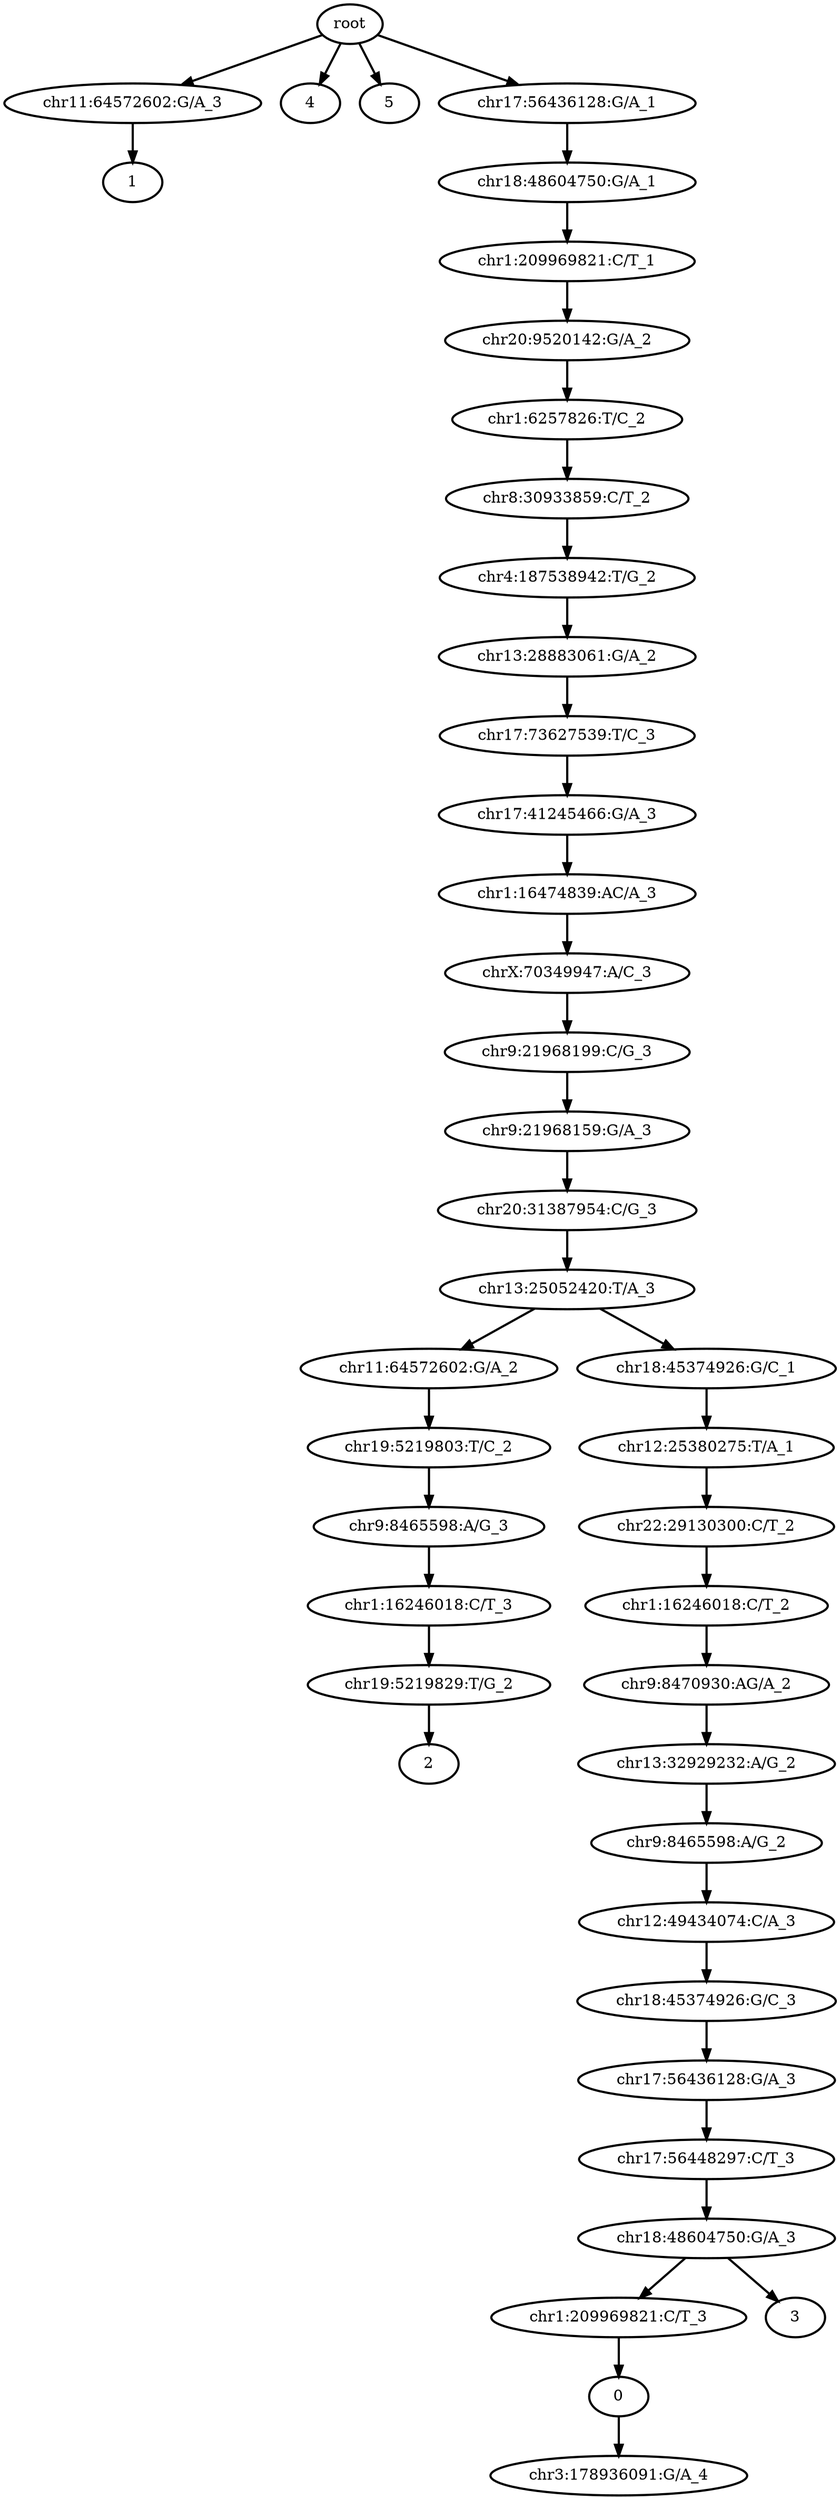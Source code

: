 digraph N {
	overlap="false"
	rankdir="TB"
	0 [label="root", style="bold"];
	1 [label="chr1:209969821:C/T_3", style="bold"];
	2 [label="0", style="bold"];
	3 [label="chr11:64572602:G/A_3", style="bold"];
	4 [label="1", style="bold"];
	5 [label="chr11:64572602:G/A_2", style="bold"];
	6 [label="chr19:5219803:T/C_2", style="bold"];
	7 [label="chr9:8465598:A/G_3", style="bold"];
	8 [label="chr1:16246018:C/T_3", style="bold"];
	9 [label="chr19:5219829:T/G_2", style="bold"];
	10 [label="2", style="bold"];
	11 [label="3", style="bold"];
	12 [label="4", style="bold"];
	13 [label="5", style="bold"];
	14 [label="chr3:178936091:G/A_4", style="bold"];
	15 [label="chr20:9520142:G/A_2", style="bold"];
	16 [label="chr1:6257826:T/C_2", style="bold"];
	17 [label="chr8:30933859:C/T_2", style="bold"];
	18 [label="chr4:187538942:T/G_2", style="bold"];
	19 [label="chr13:28883061:G/A_2", style="bold"];
	20 [label="chr17:73627539:T/C_3", style="bold"];
	21 [label="chr17:41245466:G/A_3", style="bold"];
	22 [label="chr1:16474839:AC/A_3", style="bold"];
	23 [label="chrX:70349947:A/C_3", style="bold"];
	24 [label="chr9:21968199:C/G_3", style="bold"];
	25 [label="chr9:21968159:G/A_3", style="bold"];
	26 [label="chr20:31387954:C/G_3", style="bold"];
	27 [label="chr13:25052420:T/A_3", style="bold"];
	28 [label="chr22:29130300:C/T_2", style="bold"];
	29 [label="chr1:16246018:C/T_2", style="bold"];
	30 [label="chr9:8470930:AG/A_2", style="bold"];
	31 [label="chr13:32929232:A/G_2", style="bold"];
	32 [label="chr9:8465598:A/G_2", style="bold"];
	33 [label="chr12:49434074:C/A_3", style="bold"];
	34 [label="chr18:45374926:G/C_3", style="bold"];
	35 [label="chr17:56436128:G/A_3", style="bold"];
	36 [label="chr17:56448297:C/T_3", style="bold"];
	37 [label="chr18:48604750:G/A_3", style="bold"];
	38 [label="chr17:56436128:G/A_1", style="bold"];
	39 [label="chr18:48604750:G/A_1", style="bold"];
	40 [label="chr1:209969821:C/T_1", style="bold"];
	41 [label="chr18:45374926:G/C_1", style="bold"];
	42 [label="chr12:25380275:T/A_1", style="bold"];
	0 -> 3 [style="bold"];
	0 -> 12 [style="bold"];
	0 -> 13 [style="bold"];
	0 -> 38 [style="bold"];
	1 -> 2 [style="bold"];
	2 -> 14 [style="bold"];
	3 -> 4 [style="bold"];
	5 -> 6 [style="bold"];
	6 -> 7 [style="bold"];
	7 -> 8 [style="bold"];
	8 -> 9 [style="bold"];
	9 -> 10 [style="bold"];
	15 -> 16 [style="bold"];
	16 -> 17 [style="bold"];
	17 -> 18 [style="bold"];
	18 -> 19 [style="bold"];
	19 -> 20 [style="bold"];
	20 -> 21 [style="bold"];
	21 -> 22 [style="bold"];
	22 -> 23 [style="bold"];
	23 -> 24 [style="bold"];
	24 -> 25 [style="bold"];
	25 -> 26 [style="bold"];
	26 -> 27 [style="bold"];
	27 -> 5 [style="bold"];
	27 -> 41 [style="bold"];
	28 -> 29 [style="bold"];
	29 -> 30 [style="bold"];
	30 -> 31 [style="bold"];
	31 -> 32 [style="bold"];
	32 -> 33 [style="bold"];
	33 -> 34 [style="bold"];
	34 -> 35 [style="bold"];
	35 -> 36 [style="bold"];
	36 -> 37 [style="bold"];
	37 -> 1 [style="bold"];
	37 -> 11 [style="bold"];
	38 -> 39 [style="bold"];
	39 -> 40 [style="bold"];
	40 -> 15 [style="bold"];
	41 -> 42 [style="bold"];
	42 -> 28 [style="bold"];
}
